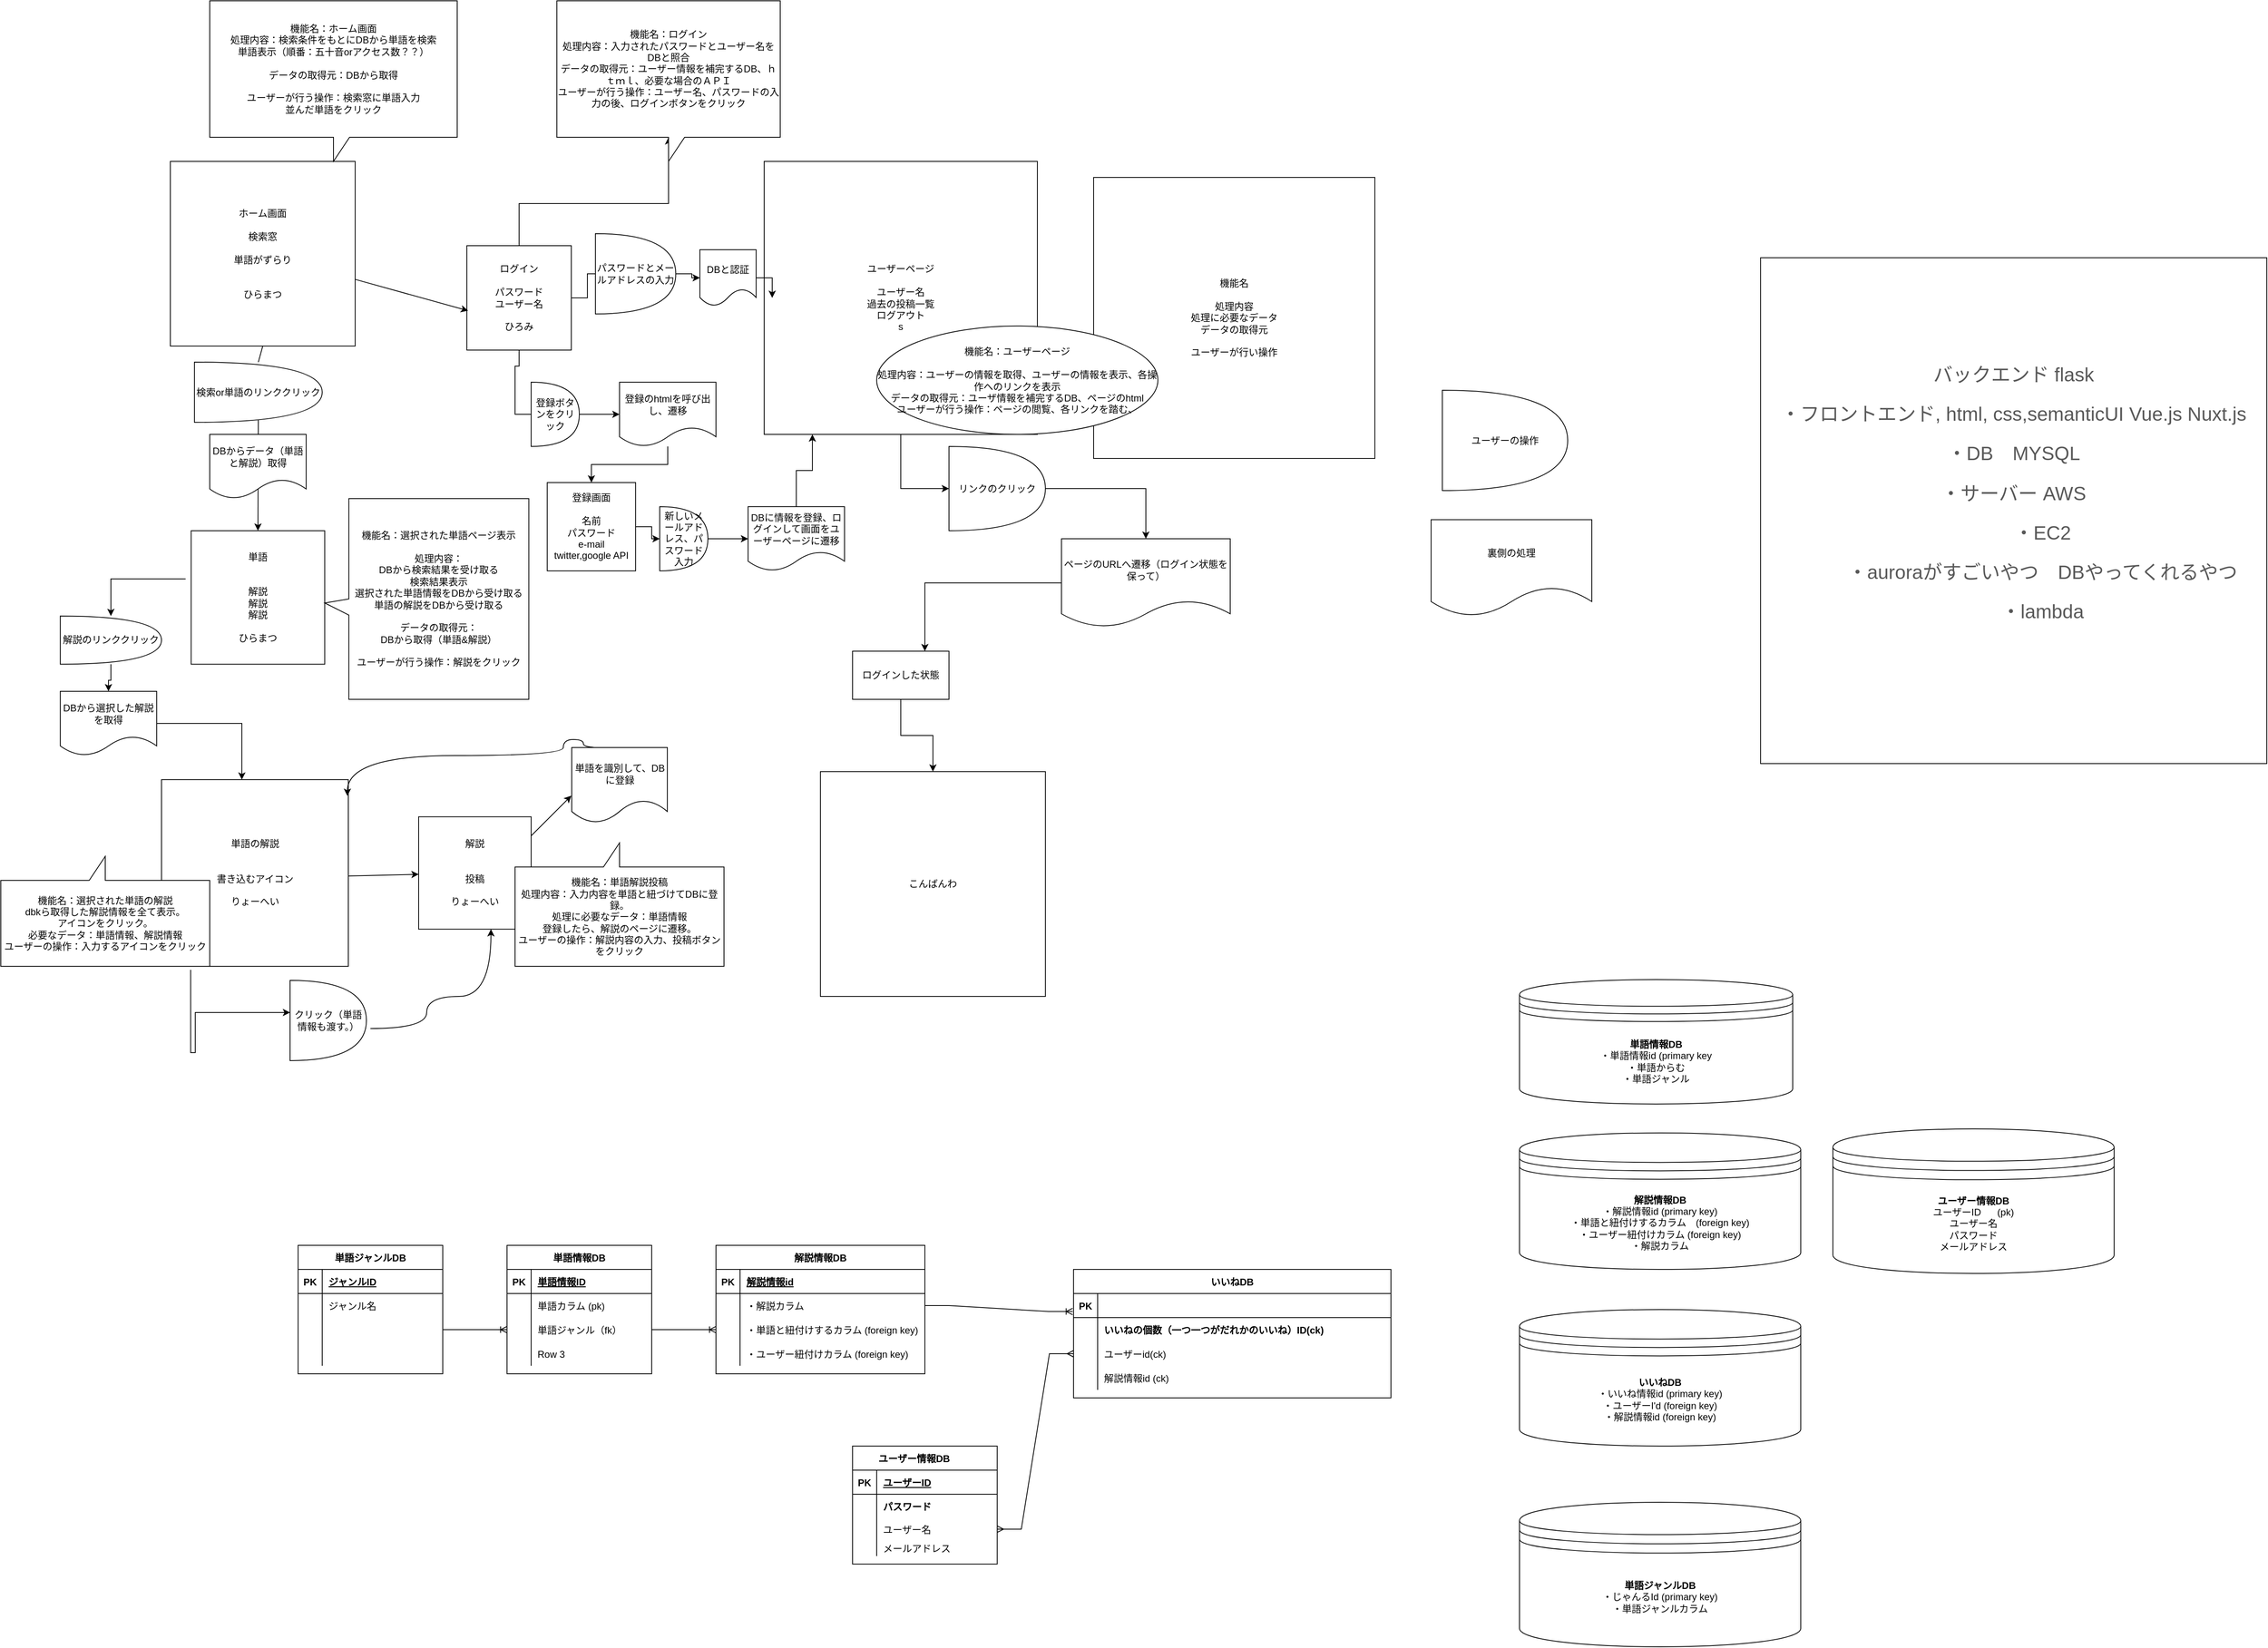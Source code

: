 <mxfile>
    <diagram id="vLBA35_1AKo913z6Iw9T" name="ページ1">
        <mxGraphModel dx="1647" dy="575" grid="1" gridSize="10" guides="1" tooltips="1" connect="1" arrows="1" fold="1" page="1" pageScale="1" pageWidth="827" pageHeight="1169" math="0" shadow="0">
            <root>
                <mxCell id="0"/>
                <mxCell id="1" parent="0"/>
                <mxCell id="2" value="ホーム画面&lt;br&gt;&lt;br&gt;検索窓&lt;br&gt;&lt;br&gt;単語がずらり&lt;br&gt;&lt;br&gt;&lt;br&gt;ひらまつ" style="whiteSpace=wrap;html=1;aspect=fixed;" vertex="1" parent="1">
                    <mxGeometry x="71" y="260" width="230" height="230" as="geometry"/>
                </mxCell>
                <mxCell id="3" value="" style="endArrow=classic;html=1;entryX=0.5;entryY=0;entryDx=0;entryDy=0;startArrow=none;exitX=0.5;exitY=0.963;exitDx=0;exitDy=0;exitPerimeter=0;" edge="1" parent="1" source="38" target="4">
                    <mxGeometry width="50" height="50" relative="1" as="geometry">
                        <mxPoint x="170" y="630" as="sourcePoint"/>
                        <mxPoint x="200" y="690" as="targetPoint"/>
                    </mxGeometry>
                </mxCell>
                <mxCell id="4" value="単語&lt;br&gt;&lt;br&gt;&lt;br&gt;解説&lt;br&gt;解説&lt;br&gt;解説&lt;br&gt;&lt;br&gt;ひらまつ" style="whiteSpace=wrap;html=1;aspect=fixed;" vertex="1" parent="1">
                    <mxGeometry x="96.88" y="720" width="166.25" height="166.25" as="geometry"/>
                </mxCell>
                <mxCell id="5" value="単語の解説&lt;br&gt;&lt;br&gt;&lt;br&gt;書き込むアイコン&lt;br&gt;&lt;br&gt;りょーへい" style="whiteSpace=wrap;html=1;aspect=fixed;" vertex="1" parent="1">
                    <mxGeometry x="60" y="1030" width="232.5" height="232.5" as="geometry"/>
                </mxCell>
                <mxCell id="6" value="" style="endArrow=classic;html=1;" edge="1" parent="1" target="7">
                    <mxGeometry width="50" height="50" relative="1" as="geometry">
                        <mxPoint x="292.5" y="1150" as="sourcePoint"/>
                        <mxPoint x="343" y="1150" as="targetPoint"/>
                    </mxGeometry>
                </mxCell>
                <mxCell id="7" value="解説&lt;br&gt;&lt;br&gt;&lt;br&gt;投稿&lt;br&gt;&lt;br&gt;りょーへい" style="whiteSpace=wrap;html=1;aspect=fixed;" vertex="1" parent="1">
                    <mxGeometry x="380" y="1076.25" width="140" height="140" as="geometry"/>
                </mxCell>
                <mxCell id="8" value="" style="edgeStyle=orthogonalEdgeStyle;rounded=0;orthogonalLoop=1;jettySize=auto;html=1;entryX=0;entryY=0.5;entryDx=0;entryDy=0;entryPerimeter=0;" edge="1" parent="1" source="9" target="29">
                    <mxGeometry relative="1" as="geometry"/>
                </mxCell>
                <mxCell id="9" value="ユーザーページ&lt;br&gt;&lt;br&gt;ユーザー名&lt;br&gt;過去の投稿一覧&lt;br&gt;ログアウト&lt;br&gt;s&lt;br&gt;" style="whiteSpace=wrap;html=1;aspect=fixed;" vertex="1" parent="1">
                    <mxGeometry x="810" y="260" width="340" height="340" as="geometry"/>
                </mxCell>
                <mxCell id="10" value="" style="edgeStyle=orthogonalEdgeStyle;rounded=0;orthogonalLoop=1;jettySize=auto;html=1;" edge="1" parent="1" source="11" target="18">
                    <mxGeometry relative="1" as="geometry"/>
                </mxCell>
                <mxCell id="11" value="ログイン&lt;br&gt;&lt;br&gt;パスワード&lt;br&gt;ユーザー名&lt;br&gt;&lt;br&gt;ひろみ" style="whiteSpace=wrap;html=1;aspect=fixed;" vertex="1" parent="1">
                    <mxGeometry x="440" y="365" width="130" height="130" as="geometry"/>
                </mxCell>
                <mxCell id="12" value="" style="endArrow=classic;html=1;entryX=0.012;entryY=0.623;entryDx=0;entryDy=0;entryPerimeter=0;" edge="1" parent="1" source="2" target="11">
                    <mxGeometry width="50" height="50" relative="1" as="geometry">
                        <mxPoint x="350" y="450" as="sourcePoint"/>
                        <mxPoint x="400" y="400" as="targetPoint"/>
                    </mxGeometry>
                </mxCell>
                <mxCell id="13" value="" style="edgeStyle=orthogonalEdgeStyle;rounded=0;orthogonalLoop=1;jettySize=auto;html=1;" edge="1" parent="1" source="14" target="51">
                    <mxGeometry relative="1" as="geometry"/>
                </mxCell>
                <mxCell id="14" value="登録画面&lt;br&gt;&lt;br&gt;名前&lt;br&gt;パスワード&lt;br&gt;e-mail&lt;br&gt;twitter,google API" style="whiteSpace=wrap;html=1;aspect=fixed;" vertex="1" parent="1">
                    <mxGeometry x="540" y="660" width="110" height="110" as="geometry"/>
                </mxCell>
                <mxCell id="15" value="" style="edgeStyle=orthogonalEdgeStyle;rounded=0;orthogonalLoop=1;jettySize=auto;html=1;" edge="1" parent="1" source="16" target="24">
                    <mxGeometry relative="1" as="geometry"/>
                </mxCell>
                <mxCell id="16" value="ログインした状態" style="whiteSpace=wrap;html=1;" vertex="1" parent="1">
                    <mxGeometry x="920" y="870" width="120" height="60" as="geometry"/>
                </mxCell>
                <mxCell id="17" value="機能名&lt;br&gt;&lt;br&gt;処理内容&lt;br&gt;処理に必要なデータ&lt;br&gt;データの取得元&lt;br&gt;&lt;br&gt;ユーザーが行い操作" style="whiteSpace=wrap;html=1;aspect=fixed;" vertex="1" parent="1">
                    <mxGeometry x="1220" y="280" width="350" height="350" as="geometry"/>
                </mxCell>
                <mxCell id="18" value="機能名：ログイン&lt;br&gt;処理内容：入力されたパスワードとユーザー名をDBと照合&lt;br&gt;データの取得元：ユーザー情報を補完するDB、ｈｔｍｌ、必要な場合のＡＰＩ&lt;br&gt;ユーザーが行う操作：ユーザー名、パスワードの入力の後、ログインボタンをクリック" style="shape=callout;whiteSpace=wrap;html=1;perimeter=calloutPerimeter;" vertex="1" parent="1">
                    <mxGeometry x="552" y="60" width="278" height="200" as="geometry"/>
                </mxCell>
                <mxCell id="19" value="機能名：ホーム画面&lt;br&gt;処理内容：検索条件をもとにDBから単語を検索&lt;br&gt;単語表示（順番：五十音orアクセス数？？）&lt;br&gt;&lt;br&gt;データの取得元：DBから取得&lt;br&gt;&lt;br&gt;ユーザーが行う操作：検索窓に単語入力&lt;br&gt;並んだ単語をクリック" style="shape=callout;whiteSpace=wrap;html=1;perimeter=calloutPerimeter;" vertex="1" parent="1">
                    <mxGeometry x="120" y="60" width="308" height="200" as="geometry"/>
                </mxCell>
                <mxCell id="20" value="機能名：選択された単語ページ表示&lt;br&gt;&lt;br&gt;処理内容：&lt;br&gt;DBから検索結果を受け取る&lt;br&gt;検索結果表示&lt;br&gt;選択された単語情報をDBから受け取る&lt;br&gt;単語の解説をDBから受け取る&lt;br&gt;&lt;br&gt;データの取得元：&lt;br&gt;DBから取得（単語&amp;amp;解説）&lt;br&gt;&lt;br&gt;ユーザーが行う操作：解説をクリック" style="shape=callout;whiteSpace=wrap;html=1;perimeter=calloutPerimeter;position2=0.52;direction=south;" vertex="1" parent="1">
                    <mxGeometry x="263.13" y="680" width="254" height="250" as="geometry"/>
                </mxCell>
                <mxCell id="21" value="機能名：選択された単語の解説&lt;br&gt;dbkら取得した解説情報を全て表示。&lt;br&gt;アイコンをクリック。&lt;br&gt;必要なデータ：単語情報、解説情報&lt;br&gt;ユーザーの操作：入力するアイコンをクリック" style="shape=callout;whiteSpace=wrap;html=1;perimeter=calloutPerimeter;direction=west;" vertex="1" parent="1">
                    <mxGeometry x="-140" y="1125.5" width="260" height="137" as="geometry"/>
                </mxCell>
                <mxCell id="22" value="" style="endArrow=classic;html=1;" edge="1" parent="1">
                    <mxGeometry width="50" height="50" relative="1" as="geometry">
                        <mxPoint x="520" y="1100" as="sourcePoint"/>
                        <mxPoint x="570" y="1050" as="targetPoint"/>
                    </mxGeometry>
                </mxCell>
                <mxCell id="23" value="機能名：単語解説投稿&lt;br&gt;処理内容：入力内容を単語と紐づけてDBに登録。&lt;br&gt;処理に必要なデータ：単語情報&lt;br&gt;登録したら、解説のページに遷移。&lt;br&gt;ユーザーの操作：解説内容の入力、投稿ボタンをクリック" style="shape=callout;whiteSpace=wrap;html=1;perimeter=calloutPerimeter;direction=west;" vertex="1" parent="1">
                    <mxGeometry x="500" y="1108.75" width="260" height="153.75" as="geometry"/>
                </mxCell>
                <mxCell id="24" value="こんばんわ&lt;br&gt;" style="whiteSpace=wrap;html=1;aspect=fixed;" vertex="1" parent="1">
                    <mxGeometry x="880" y="1020" width="280" height="280" as="geometry"/>
                </mxCell>
                <mxCell id="25" value="&lt;span&gt;機能名：ユーザーページ&lt;/span&gt;&lt;br&gt;&lt;br&gt;&lt;span&gt;処理内容：ユーザーの情報を取得、ユーザーの情報を表示、各操作へのリンクを表示&lt;/span&gt;&lt;br&gt;&lt;span&gt;データの取得元：ユーザ情報を補完するDB、ページのhtml&lt;/span&gt;&lt;br&gt;&lt;span&gt;ユーザーが行う操作：ページの閲覧、各リンクを踏む、&lt;/span&gt;" style="ellipse;whiteSpace=wrap;html=1;" vertex="1" parent="1">
                    <mxGeometry x="950" y="465" width="350" height="135" as="geometry"/>
                </mxCell>
                <mxCell id="26" value="ユーザーの操作" style="shape=or;whiteSpace=wrap;html=1;" vertex="1" parent="1">
                    <mxGeometry x="1654" y="545" width="156" height="125" as="geometry"/>
                </mxCell>
                <mxCell id="27" value="裏側の処理&lt;br&gt;" style="shape=document;whiteSpace=wrap;html=1;boundedLbl=1;" vertex="1" parent="1">
                    <mxGeometry x="1640" y="706.25" width="200" height="120" as="geometry"/>
                </mxCell>
                <mxCell id="28" value="" style="edgeStyle=orthogonalEdgeStyle;rounded=0;orthogonalLoop=1;jettySize=auto;html=1;" edge="1" parent="1" source="29" target="31">
                    <mxGeometry relative="1" as="geometry"/>
                </mxCell>
                <mxCell id="29" value="リンクのクリック" style="shape=or;whiteSpace=wrap;html=1;" vertex="1" parent="1">
                    <mxGeometry x="1040" y="615" width="120" height="105" as="geometry"/>
                </mxCell>
                <mxCell id="30" value="" style="edgeStyle=orthogonalEdgeStyle;rounded=0;orthogonalLoop=1;jettySize=auto;html=1;entryX=0.75;entryY=0;entryDx=0;entryDy=0;" edge="1" parent="1" source="31" target="16">
                    <mxGeometry relative="1" as="geometry"/>
                </mxCell>
                <mxCell id="31" value="ページのURLへ遷移（ログイン状態を保って）" style="shape=document;whiteSpace=wrap;html=1;boundedLbl=1;" vertex="1" parent="1">
                    <mxGeometry x="1180" y="730" width="210" height="110" as="geometry"/>
                </mxCell>
                <mxCell id="32" value="クリック（単語情報も渡す。）" style="shape=or;whiteSpace=wrap;html=1;" vertex="1" parent="1">
                    <mxGeometry x="220" y="1280" width="95" height="100" as="geometry"/>
                </mxCell>
                <mxCell id="33" value="" style="endArrow=classic;html=1;rounded=0;edgeStyle=orthogonalEdgeStyle;exitX=0.156;exitY=1.019;exitDx=0;exitDy=0;exitPerimeter=0;" edge="1" parent="1" source="5">
                    <mxGeometry width="50" height="50" relative="1" as="geometry">
                        <mxPoint x="161.5" y="1370" as="sourcePoint"/>
                        <mxPoint x="220" y="1320" as="targetPoint"/>
                        <Array as="points">
                            <mxPoint x="96" y="1370"/>
                            <mxPoint x="102" y="1370"/>
                            <mxPoint x="102" y="1320"/>
                        </Array>
                    </mxGeometry>
                </mxCell>
                <mxCell id="34" value="" style="edgeStyle=orthogonalEdgeStyle;rounded=0;orthogonalLoop=1;jettySize=auto;html=1;" edge="1" parent="1" source="35" target="42">
                    <mxGeometry relative="1" as="geometry"/>
                </mxCell>
                <mxCell id="35" value="パスワードとメールアドレスの入力" style="shape=or;whiteSpace=wrap;html=1;" vertex="1" parent="1">
                    <mxGeometry x="600" y="350" width="100" height="100" as="geometry"/>
                </mxCell>
                <mxCell id="36" value="" style="edgeStyle=orthogonalEdgeStyle;rounded=0;orthogonalLoop=1;jettySize=auto;html=1;entryX=0;entryY=0.5;entryDx=0;entryDy=0;endArrow=none;" edge="1" parent="1" source="11" target="35">
                    <mxGeometry relative="1" as="geometry">
                        <mxPoint x="810" y="430" as="targetPoint"/>
                        <mxPoint x="570" y="430" as="sourcePoint"/>
                    </mxGeometry>
                </mxCell>
                <mxCell id="37" style="edgeStyle=orthogonalEdgeStyle;rounded=0;orthogonalLoop=1;jettySize=auto;html=1;exitX=0.5;exitY=1;exitDx=0;exitDy=0;" edge="1" parent="1" source="2" target="2">
                    <mxGeometry relative="1" as="geometry"/>
                </mxCell>
                <mxCell id="38" value="検索or単語のリンククリック" style="shape=or;whiteSpace=wrap;html=1;" vertex="1" parent="1">
                    <mxGeometry x="101" y="510" width="159" height="75" as="geometry"/>
                </mxCell>
                <mxCell id="39" value="" style="endArrow=none;html=1;exitX=0.5;exitY=1;exitDx=0;exitDy=0;entryX=0.5;entryY=0;entryDx=0;entryDy=0;" edge="1" parent="1" source="2" target="38">
                    <mxGeometry width="50" height="50" relative="1" as="geometry">
                        <mxPoint x="186" y="490" as="sourcePoint"/>
                        <mxPoint x="173.5" y="692" as="targetPoint"/>
                    </mxGeometry>
                </mxCell>
                <mxCell id="40" value="" style="curved=1;endArrow=classic;html=1;rounded=0;edgeStyle=orthogonalEdgeStyle;" edge="1" parent="1" target="7">
                    <mxGeometry width="50" height="50" relative="1" as="geometry">
                        <mxPoint x="320" y="1340" as="sourcePoint"/>
                        <mxPoint x="470" y="1250" as="targetPoint"/>
                        <Array as="points">
                            <mxPoint x="390" y="1300"/>
                            <mxPoint x="470" y="1300"/>
                        </Array>
                    </mxGeometry>
                </mxCell>
                <mxCell id="41" value="" style="edgeStyle=orthogonalEdgeStyle;rounded=0;orthogonalLoop=1;jettySize=auto;html=1;" edge="1" parent="1" source="42" target="9">
                    <mxGeometry relative="1" as="geometry"/>
                </mxCell>
                <mxCell id="42" value="DBと認証" style="shape=document;whiteSpace=wrap;html=1;boundedLbl=1;" vertex="1" parent="1">
                    <mxGeometry x="730" y="370" width="70" height="70" as="geometry"/>
                </mxCell>
                <mxCell id="43" value="" style="curved=1;endArrow=classic;html=1;rounded=0;edgeStyle=orthogonalEdgeStyle;exitX=0.413;exitY=0.007;exitDx=0;exitDy=0;entryX=0.995;entryY=0.087;entryDx=0;entryDy=0;entryPerimeter=0;exitPerimeter=0;" edge="1" parent="1" source="58" target="5">
                    <mxGeometry width="50" height="50" relative="1" as="geometry">
                        <mxPoint x="705" y="1000" as="sourcePoint"/>
                        <mxPoint x="610" y="930" as="targetPoint"/>
                        <Array as="points">
                            <mxPoint x="585" y="991"/>
                            <mxPoint x="585" y="980"/>
                            <mxPoint x="560" y="980"/>
                            <mxPoint x="560" y="1000"/>
                            <mxPoint x="291" y="1000"/>
                        </Array>
                    </mxGeometry>
                </mxCell>
                <mxCell id="44" value="DBからデータ（単語と解説）取得" style="shape=document;whiteSpace=wrap;html=1;boundedLbl=1;" vertex="1" parent="1">
                    <mxGeometry x="120" y="600" width="120" height="80" as="geometry"/>
                </mxCell>
                <mxCell id="45" value="" style="edgeStyle=orthogonalEdgeStyle;rounded=0;orthogonalLoop=1;jettySize=auto;html=1;" edge="1" parent="1" source="46" target="49">
                    <mxGeometry relative="1" as="geometry"/>
                </mxCell>
                <mxCell id="46" value="登録ボタンをクリック" style="shape=or;whiteSpace=wrap;html=1;" vertex="1" parent="1">
                    <mxGeometry x="520" y="535" width="60" height="80" as="geometry"/>
                </mxCell>
                <mxCell id="47" value="" style="edgeStyle=orthogonalEdgeStyle;rounded=0;orthogonalLoop=1;jettySize=auto;html=1;entryX=0;entryY=0.5;entryDx=0;entryDy=0;endArrow=none;" edge="1" parent="1" source="11" target="46">
                    <mxGeometry relative="1" as="geometry">
                        <mxPoint x="620" y="760" as="targetPoint"/>
                        <mxPoint x="570" y="480" as="sourcePoint"/>
                        <Array as="points"/>
                    </mxGeometry>
                </mxCell>
                <mxCell id="48" value="" style="edgeStyle=orthogonalEdgeStyle;rounded=0;orthogonalLoop=1;jettySize=auto;html=1;" edge="1" parent="1" source="49" target="14">
                    <mxGeometry relative="1" as="geometry"/>
                </mxCell>
                <mxCell id="49" value="登録のhtmlを呼び出し、遷移" style="shape=document;whiteSpace=wrap;html=1;boundedLbl=1;" vertex="1" parent="1">
                    <mxGeometry x="630" y="535" width="120" height="80" as="geometry"/>
                </mxCell>
                <mxCell id="50" value="" style="edgeStyle=orthogonalEdgeStyle;rounded=0;orthogonalLoop=1;jettySize=auto;html=1;" edge="1" parent="1" source="51" target="55">
                    <mxGeometry relative="1" as="geometry"/>
                </mxCell>
                <mxCell id="51" value="新しいメールアドレス、パスワード入力" style="shape=or;whiteSpace=wrap;html=1;" vertex="1" parent="1">
                    <mxGeometry x="680" y="690" width="60" height="80" as="geometry"/>
                </mxCell>
                <mxCell id="52" value="" style="edgeStyle=orthogonalEdgeStyle;rounded=0;orthogonalLoop=1;jettySize=auto;html=1;" edge="1" parent="1" source="53" target="56">
                    <mxGeometry relative="1" as="geometry"/>
                </mxCell>
                <mxCell id="53" value="解説のリンククリック" style="shape=or;whiteSpace=wrap;html=1;" vertex="1" parent="1">
                    <mxGeometry x="-66" y="826.25" width="126" height="60" as="geometry"/>
                </mxCell>
                <mxCell id="54" value="" style="edgeStyle=orthogonalEdgeStyle;rounded=0;orthogonalLoop=1;jettySize=auto;html=1;" edge="1" parent="1" source="55" target="9">
                    <mxGeometry relative="1" as="geometry">
                        <Array as="points">
                            <mxPoint x="850" y="645"/>
                            <mxPoint x="870" y="645"/>
                        </Array>
                    </mxGeometry>
                </mxCell>
                <mxCell id="55" value="DBに情報を登録、ログインして画面をユーザーページに遷移" style="shape=document;whiteSpace=wrap;html=1;boundedLbl=1;" vertex="1" parent="1">
                    <mxGeometry x="790" y="690" width="120" height="80" as="geometry"/>
                </mxCell>
                <mxCell id="56" value="DBから選択した解説を取得" style="shape=document;whiteSpace=wrap;html=1;boundedLbl=1;" vertex="1" parent="1">
                    <mxGeometry x="-66" y="920" width="120" height="80" as="geometry"/>
                </mxCell>
                <mxCell id="57" value="" style="edgeStyle=segmentEdgeStyle;endArrow=classic;html=1;rounded=0;" edge="1" parent="1" target="53">
                    <mxGeometry width="50" height="50" relative="1" as="geometry">
                        <mxPoint x="90" y="780" as="sourcePoint"/>
                        <mxPoint y="760" as="targetPoint"/>
                    </mxGeometry>
                </mxCell>
                <mxCell id="58" value="単語を識別して、DBに登録" style="shape=document;whiteSpace=wrap;html=1;boundedLbl=1;" vertex="1" parent="1">
                    <mxGeometry x="570.5" y="990" width="119" height="93.75" as="geometry"/>
                </mxCell>
                <mxCell id="59" value="" style="edgeStyle=segmentEdgeStyle;endArrow=classic;html=1;rounded=0;exitX=1;exitY=0.5;exitDx=0;exitDy=0;entryX=0.43;entryY=0;entryDx=0;entryDy=0;entryPerimeter=0;" edge="1" parent="1" source="56" target="5">
                    <mxGeometry width="50" height="50" relative="1" as="geometry">
                        <mxPoint x="90" y="950" as="sourcePoint"/>
                        <mxPoint x="160" y="1020" as="targetPoint"/>
                        <Array as="points">
                            <mxPoint x="160" y="960"/>
                        </Array>
                    </mxGeometry>
                </mxCell>
                <mxCell id="60" value="&lt;b&gt;単語情報DB&lt;/b&gt;&lt;br&gt;・単語情報id (primary key&lt;br&gt;・単語からむ　　　&lt;br&gt;・単語ジャンル　　　　" style="shape=datastore;whiteSpace=wrap;html=1;" vertex="1" parent="1">
                    <mxGeometry x="1750" y="1279" width="340" height="155" as="geometry"/>
                </mxCell>
                <mxCell id="61" value="&lt;b&gt;解説情報DB&lt;/b&gt;&lt;br&gt;・解説情報id (primary key)&lt;br&gt;・単語と紐付けするカラム　(foreign key)&lt;br&gt;・ユーザー紐付けカラム (foreign key)&lt;br&gt;・解説カラム" style="shape=datastore;whiteSpace=wrap;html=1;" vertex="1" parent="1">
                    <mxGeometry x="1750" y="1470" width="350" height="170" as="geometry"/>
                </mxCell>
                <mxCell id="62" value="&lt;b&gt;いいねDB&lt;br&gt;&lt;/b&gt;・いいね情報id (primary key)&lt;br&gt;・ユーザーI'd (foreign key)&lt;br&gt;・解説情報id (foreign key)" style="shape=datastore;whiteSpace=wrap;html=1;" vertex="1" parent="1">
                    <mxGeometry x="1750" y="1690" width="350" height="170" as="geometry"/>
                </mxCell>
                <mxCell id="63" value="&lt;b&gt;単語ジャンルDB&lt;br&gt;&lt;/b&gt;・じゃんるId (primary key)&lt;br&gt;・単語ジャンルカラム" style="shape=datastore;whiteSpace=wrap;html=1;" vertex="1" parent="1">
                    <mxGeometry x="1750" y="1930" width="350" height="180" as="geometry"/>
                </mxCell>
                <mxCell id="64" value="いいねDB" style="shape=table;startSize=30;container=1;collapsible=1;childLayout=tableLayout;fixedRows=1;rowLines=0;fontStyle=1;align=center;resizeLast=1;" vertex="1" parent="1">
                    <mxGeometry x="1195" y="1640" width="395" height="160" as="geometry"/>
                </mxCell>
                <mxCell id="65" value="" style="shape=partialRectangle;collapsible=0;dropTarget=0;pointerEvents=0;fillColor=none;top=0;left=0;bottom=1;right=0;points=[[0,0.5],[1,0.5]];portConstraint=eastwest;" vertex="1" parent="64">
                    <mxGeometry y="30" width="395" height="30" as="geometry"/>
                </mxCell>
                <mxCell id="66" value="PK" style="shape=partialRectangle;connectable=0;fillColor=none;top=0;left=0;bottom=0;right=0;fontStyle=1;overflow=hidden;" vertex="1" parent="65">
                    <mxGeometry width="30" height="30" as="geometry">
                        <mxRectangle width="30" height="30" as="alternateBounds"/>
                    </mxGeometry>
                </mxCell>
                <mxCell id="67" value="" style="shape=partialRectangle;connectable=0;fillColor=none;top=0;left=0;bottom=0;right=0;align=left;spacingLeft=6;fontStyle=5;overflow=hidden;" vertex="1" parent="65">
                    <mxGeometry x="30" width="365" height="30" as="geometry">
                        <mxRectangle width="365" height="30" as="alternateBounds"/>
                    </mxGeometry>
                </mxCell>
                <mxCell id="68" value="" style="shape=partialRectangle;collapsible=0;dropTarget=0;pointerEvents=0;fillColor=none;top=0;left=0;bottom=0;right=0;points=[[0,0.5],[1,0.5]];portConstraint=eastwest;" vertex="1" parent="64">
                    <mxGeometry y="60" width="395" height="30" as="geometry"/>
                </mxCell>
                <mxCell id="69" value="" style="shape=partialRectangle;connectable=0;fillColor=none;top=0;left=0;bottom=0;right=0;editable=1;overflow=hidden;" vertex="1" parent="68">
                    <mxGeometry width="30" height="30" as="geometry">
                        <mxRectangle width="30" height="30" as="alternateBounds"/>
                    </mxGeometry>
                </mxCell>
                <mxCell id="70" value="いいねの個数（一つ一つがだれかのいいね）ID(ck)" style="shape=partialRectangle;connectable=0;fillColor=none;top=0;left=0;bottom=0;right=0;align=left;spacingLeft=6;overflow=hidden;fontStyle=1" vertex="1" parent="68">
                    <mxGeometry x="30" width="365" height="30" as="geometry">
                        <mxRectangle width="365" height="30" as="alternateBounds"/>
                    </mxGeometry>
                </mxCell>
                <mxCell id="71" value="" style="shape=partialRectangle;collapsible=0;dropTarget=0;pointerEvents=0;fillColor=none;top=0;left=0;bottom=0;right=0;points=[[0,0.5],[1,0.5]];portConstraint=eastwest;" vertex="1" parent="64">
                    <mxGeometry y="90" width="395" height="30" as="geometry"/>
                </mxCell>
                <mxCell id="72" value="" style="shape=partialRectangle;connectable=0;fillColor=none;top=0;left=0;bottom=0;right=0;editable=1;overflow=hidden;" vertex="1" parent="71">
                    <mxGeometry width="30" height="30" as="geometry">
                        <mxRectangle width="30" height="30" as="alternateBounds"/>
                    </mxGeometry>
                </mxCell>
                <mxCell id="73" value="ユーザーid(ck)" style="shape=partialRectangle;connectable=0;fillColor=none;top=0;left=0;bottom=0;right=0;align=left;spacingLeft=6;overflow=hidden;" vertex="1" parent="71">
                    <mxGeometry x="30" width="365" height="30" as="geometry">
                        <mxRectangle width="365" height="30" as="alternateBounds"/>
                    </mxGeometry>
                </mxCell>
                <mxCell id="74" value="" style="shape=partialRectangle;collapsible=0;dropTarget=0;pointerEvents=0;fillColor=none;top=0;left=0;bottom=0;right=0;points=[[0,0.5],[1,0.5]];portConstraint=eastwest;" vertex="1" parent="64">
                    <mxGeometry y="120" width="395" height="30" as="geometry"/>
                </mxCell>
                <mxCell id="75" value="" style="shape=partialRectangle;connectable=0;fillColor=none;top=0;left=0;bottom=0;right=0;editable=1;overflow=hidden;" vertex="1" parent="74">
                    <mxGeometry width="30" height="30" as="geometry">
                        <mxRectangle width="30" height="30" as="alternateBounds"/>
                    </mxGeometry>
                </mxCell>
                <mxCell id="76" value="解説情報id (ck)" style="shape=partialRectangle;connectable=0;fillColor=none;top=0;left=0;bottom=0;right=0;align=left;spacingLeft=6;overflow=hidden;" vertex="1" parent="74">
                    <mxGeometry x="30" width="365" height="30" as="geometry">
                        <mxRectangle width="365" height="30" as="alternateBounds"/>
                    </mxGeometry>
                </mxCell>
                <mxCell id="77" value="単語情報DB" style="shape=table;startSize=30;container=1;collapsible=1;childLayout=tableLayout;fixedRows=1;rowLines=0;fontStyle=1;align=center;resizeLast=1;" vertex="1" parent="1">
                    <mxGeometry x="490" y="1610" width="180" height="160" as="geometry"/>
                </mxCell>
                <mxCell id="78" value="" style="shape=partialRectangle;collapsible=0;dropTarget=0;pointerEvents=0;fillColor=none;top=0;left=0;bottom=1;right=0;points=[[0,0.5],[1,0.5]];portConstraint=eastwest;" vertex="1" parent="77">
                    <mxGeometry y="30" width="180" height="30" as="geometry"/>
                </mxCell>
                <mxCell id="79" value="PK" style="shape=partialRectangle;connectable=0;fillColor=none;top=0;left=0;bottom=0;right=0;fontStyle=1;overflow=hidden;" vertex="1" parent="78">
                    <mxGeometry width="30" height="30" as="geometry">
                        <mxRectangle width="30" height="30" as="alternateBounds"/>
                    </mxGeometry>
                </mxCell>
                <mxCell id="80" value="単語情報ID" style="shape=partialRectangle;connectable=0;fillColor=none;top=0;left=0;bottom=0;right=0;align=left;spacingLeft=6;fontStyle=5;overflow=hidden;" vertex="1" parent="78">
                    <mxGeometry x="30" width="150" height="30" as="geometry">
                        <mxRectangle width="150" height="30" as="alternateBounds"/>
                    </mxGeometry>
                </mxCell>
                <mxCell id="81" value="" style="shape=partialRectangle;collapsible=0;dropTarget=0;pointerEvents=0;fillColor=none;top=0;left=0;bottom=0;right=0;points=[[0,0.5],[1,0.5]];portConstraint=eastwest;" vertex="1" parent="77">
                    <mxGeometry y="60" width="180" height="30" as="geometry"/>
                </mxCell>
                <mxCell id="82" value="" style="shape=partialRectangle;connectable=0;fillColor=none;top=0;left=0;bottom=0;right=0;editable=1;overflow=hidden;" vertex="1" parent="81">
                    <mxGeometry width="30" height="30" as="geometry">
                        <mxRectangle width="30" height="30" as="alternateBounds"/>
                    </mxGeometry>
                </mxCell>
                <mxCell id="83" value="単語カラム (pk)   " style="shape=partialRectangle;connectable=0;fillColor=none;top=0;left=0;bottom=0;right=0;align=left;spacingLeft=6;overflow=hidden;" vertex="1" parent="81">
                    <mxGeometry x="30" width="150" height="30" as="geometry">
                        <mxRectangle width="150" height="30" as="alternateBounds"/>
                    </mxGeometry>
                </mxCell>
                <mxCell id="84" value="" style="shape=partialRectangle;collapsible=0;dropTarget=0;pointerEvents=0;fillColor=none;top=0;left=0;bottom=0;right=0;points=[[0,0.5],[1,0.5]];portConstraint=eastwest;" vertex="1" parent="77">
                    <mxGeometry y="90" width="180" height="30" as="geometry"/>
                </mxCell>
                <mxCell id="85" value="" style="shape=partialRectangle;connectable=0;fillColor=none;top=0;left=0;bottom=0;right=0;editable=1;overflow=hidden;" vertex="1" parent="84">
                    <mxGeometry width="30" height="30" as="geometry">
                        <mxRectangle width="30" height="30" as="alternateBounds"/>
                    </mxGeometry>
                </mxCell>
                <mxCell id="86" value="単語ジャンル（fk）" style="shape=partialRectangle;connectable=0;fillColor=none;top=0;left=0;bottom=0;right=0;align=left;spacingLeft=6;overflow=hidden;" vertex="1" parent="84">
                    <mxGeometry x="30" width="150" height="30" as="geometry">
                        <mxRectangle width="150" height="30" as="alternateBounds"/>
                    </mxGeometry>
                </mxCell>
                <mxCell id="87" value="" style="shape=partialRectangle;collapsible=0;dropTarget=0;pointerEvents=0;fillColor=none;top=0;left=0;bottom=0;right=0;points=[[0,0.5],[1,0.5]];portConstraint=eastwest;" vertex="1" parent="77">
                    <mxGeometry y="120" width="180" height="30" as="geometry"/>
                </mxCell>
                <mxCell id="88" value="" style="shape=partialRectangle;connectable=0;fillColor=none;top=0;left=0;bottom=0;right=0;editable=1;overflow=hidden;" vertex="1" parent="87">
                    <mxGeometry width="30" height="30" as="geometry">
                        <mxRectangle width="30" height="30" as="alternateBounds"/>
                    </mxGeometry>
                </mxCell>
                <mxCell id="89" value="Row 3" style="shape=partialRectangle;connectable=0;fillColor=none;top=0;left=0;bottom=0;right=0;align=left;spacingLeft=6;overflow=hidden;" vertex="1" parent="87">
                    <mxGeometry x="30" width="150" height="30" as="geometry">
                        <mxRectangle width="150" height="30" as="alternateBounds"/>
                    </mxGeometry>
                </mxCell>
                <mxCell id="90" value="解説情報DB" style="shape=table;startSize=30;container=1;collapsible=1;childLayout=tableLayout;fixedRows=1;rowLines=0;fontStyle=1;align=center;resizeLast=1;" vertex="1" parent="1">
                    <mxGeometry x="750" y="1610" width="260" height="160" as="geometry"/>
                </mxCell>
                <mxCell id="91" value="" style="shape=partialRectangle;collapsible=0;dropTarget=0;pointerEvents=0;fillColor=none;top=0;left=0;bottom=1;right=0;points=[[0,0.5],[1,0.5]];portConstraint=eastwest;" vertex="1" parent="90">
                    <mxGeometry y="30" width="260" height="30" as="geometry"/>
                </mxCell>
                <mxCell id="92" value="PK" style="shape=partialRectangle;connectable=0;fillColor=none;top=0;left=0;bottom=0;right=0;fontStyle=1;overflow=hidden;" vertex="1" parent="91">
                    <mxGeometry width="30" height="30" as="geometry">
                        <mxRectangle width="30" height="30" as="alternateBounds"/>
                    </mxGeometry>
                </mxCell>
                <mxCell id="93" value="解説情報id" style="shape=partialRectangle;connectable=0;fillColor=none;top=0;left=0;bottom=0;right=0;align=left;spacingLeft=6;fontStyle=5;overflow=hidden;" vertex="1" parent="91">
                    <mxGeometry x="30" width="230" height="30" as="geometry">
                        <mxRectangle width="230" height="30" as="alternateBounds"/>
                    </mxGeometry>
                </mxCell>
                <mxCell id="94" value="" style="shape=partialRectangle;collapsible=0;dropTarget=0;pointerEvents=0;fillColor=none;top=0;left=0;bottom=0;right=0;points=[[0,0.5],[1,0.5]];portConstraint=eastwest;" vertex="1" parent="90">
                    <mxGeometry y="60" width="260" height="30" as="geometry"/>
                </mxCell>
                <mxCell id="95" value="" style="shape=partialRectangle;connectable=0;fillColor=none;top=0;left=0;bottom=0;right=0;editable=1;overflow=hidden;" vertex="1" parent="94">
                    <mxGeometry width="30" height="30" as="geometry">
                        <mxRectangle width="30" height="30" as="alternateBounds"/>
                    </mxGeometry>
                </mxCell>
                <mxCell id="96" value="・解説カラム" style="shape=partialRectangle;connectable=0;fillColor=none;top=0;left=0;bottom=0;right=0;align=left;spacingLeft=6;overflow=hidden;" vertex="1" parent="94">
                    <mxGeometry x="30" width="230" height="30" as="geometry">
                        <mxRectangle width="230" height="30" as="alternateBounds"/>
                    </mxGeometry>
                </mxCell>
                <mxCell id="97" value="" style="shape=partialRectangle;collapsible=0;dropTarget=0;pointerEvents=0;fillColor=none;top=0;left=0;bottom=0;right=0;points=[[0,0.5],[1,0.5]];portConstraint=eastwest;" vertex="1" parent="90">
                    <mxGeometry y="90" width="260" height="30" as="geometry"/>
                </mxCell>
                <mxCell id="98" value="" style="shape=partialRectangle;connectable=0;fillColor=none;top=0;left=0;bottom=0;right=0;editable=1;overflow=hidden;" vertex="1" parent="97">
                    <mxGeometry width="30" height="30" as="geometry">
                        <mxRectangle width="30" height="30" as="alternateBounds"/>
                    </mxGeometry>
                </mxCell>
                <mxCell id="99" value="・単語と紐付けするカラム (foreign key)" style="shape=partialRectangle;connectable=0;fillColor=none;top=0;left=0;bottom=0;right=0;align=left;spacingLeft=6;overflow=hidden;" vertex="1" parent="97">
                    <mxGeometry x="30" width="230" height="30" as="geometry">
                        <mxRectangle width="230" height="30" as="alternateBounds"/>
                    </mxGeometry>
                </mxCell>
                <mxCell id="100" value="" style="shape=partialRectangle;collapsible=0;dropTarget=0;pointerEvents=0;fillColor=none;top=0;left=0;bottom=0;right=0;points=[[0,0.5],[1,0.5]];portConstraint=eastwest;" vertex="1" parent="90">
                    <mxGeometry y="120" width="260" height="30" as="geometry"/>
                </mxCell>
                <mxCell id="101" value="" style="shape=partialRectangle;connectable=0;fillColor=none;top=0;left=0;bottom=0;right=0;editable=1;overflow=hidden;" vertex="1" parent="100">
                    <mxGeometry width="30" height="30" as="geometry">
                        <mxRectangle width="30" height="30" as="alternateBounds"/>
                    </mxGeometry>
                </mxCell>
                <mxCell id="102" value="・ユーザー紐付けカラム (foreign key)" style="shape=partialRectangle;connectable=0;fillColor=none;top=0;left=0;bottom=0;right=0;align=left;spacingLeft=6;overflow=hidden;" vertex="1" parent="100">
                    <mxGeometry x="30" width="230" height="30" as="geometry">
                        <mxRectangle width="230" height="30" as="alternateBounds"/>
                    </mxGeometry>
                </mxCell>
                <mxCell id="103" value="単語ジャンルDB" style="shape=table;startSize=30;container=1;collapsible=1;childLayout=tableLayout;fixedRows=1;rowLines=0;fontStyle=1;align=center;resizeLast=1;" vertex="1" parent="1">
                    <mxGeometry x="230" y="1610" width="180" height="160" as="geometry"/>
                </mxCell>
                <mxCell id="104" value="" style="shape=partialRectangle;collapsible=0;dropTarget=0;pointerEvents=0;fillColor=none;top=0;left=0;bottom=1;right=0;points=[[0,0.5],[1,0.5]];portConstraint=eastwest;" vertex="1" parent="103">
                    <mxGeometry y="30" width="180" height="30" as="geometry"/>
                </mxCell>
                <mxCell id="105" value="PK" style="shape=partialRectangle;connectable=0;fillColor=none;top=0;left=0;bottom=0;right=0;fontStyle=1;overflow=hidden;" vertex="1" parent="104">
                    <mxGeometry width="30" height="30" as="geometry">
                        <mxRectangle width="30" height="30" as="alternateBounds"/>
                    </mxGeometry>
                </mxCell>
                <mxCell id="106" value="ジャンルID" style="shape=partialRectangle;connectable=0;fillColor=none;top=0;left=0;bottom=0;right=0;align=left;spacingLeft=6;fontStyle=5;overflow=hidden;" vertex="1" parent="104">
                    <mxGeometry x="30" width="150" height="30" as="geometry">
                        <mxRectangle width="150" height="30" as="alternateBounds"/>
                    </mxGeometry>
                </mxCell>
                <mxCell id="107" value="" style="shape=partialRectangle;collapsible=0;dropTarget=0;pointerEvents=0;fillColor=none;top=0;left=0;bottom=0;right=0;points=[[0,0.5],[1,0.5]];portConstraint=eastwest;" vertex="1" parent="103">
                    <mxGeometry y="60" width="180" height="30" as="geometry"/>
                </mxCell>
                <mxCell id="108" value="" style="shape=partialRectangle;connectable=0;fillColor=none;top=0;left=0;bottom=0;right=0;editable=1;overflow=hidden;" vertex="1" parent="107">
                    <mxGeometry width="30" height="30" as="geometry">
                        <mxRectangle width="30" height="30" as="alternateBounds"/>
                    </mxGeometry>
                </mxCell>
                <mxCell id="109" value="ジャンル名" style="shape=partialRectangle;connectable=0;fillColor=none;top=0;left=0;bottom=0;right=0;align=left;spacingLeft=6;overflow=hidden;" vertex="1" parent="107">
                    <mxGeometry x="30" width="150" height="30" as="geometry">
                        <mxRectangle width="150" height="30" as="alternateBounds"/>
                    </mxGeometry>
                </mxCell>
                <mxCell id="110" value="" style="shape=partialRectangle;collapsible=0;dropTarget=0;pointerEvents=0;fillColor=none;top=0;left=0;bottom=0;right=0;points=[[0,0.5],[1,0.5]];portConstraint=eastwest;" vertex="1" parent="103">
                    <mxGeometry y="90" width="180" height="30" as="geometry"/>
                </mxCell>
                <mxCell id="111" value="" style="shape=partialRectangle;connectable=0;fillColor=none;top=0;left=0;bottom=0;right=0;editable=1;overflow=hidden;" vertex="1" parent="110">
                    <mxGeometry width="30" height="30" as="geometry">
                        <mxRectangle width="30" height="30" as="alternateBounds"/>
                    </mxGeometry>
                </mxCell>
                <mxCell id="112" value="" style="shape=partialRectangle;connectable=0;fillColor=none;top=0;left=0;bottom=0;right=0;align=left;spacingLeft=6;overflow=hidden;" vertex="1" parent="110">
                    <mxGeometry x="30" width="150" height="30" as="geometry">
                        <mxRectangle width="150" height="30" as="alternateBounds"/>
                    </mxGeometry>
                </mxCell>
                <mxCell id="113" value="" style="shape=partialRectangle;collapsible=0;dropTarget=0;pointerEvents=0;fillColor=none;top=0;left=0;bottom=0;right=0;points=[[0,0.5],[1,0.5]];portConstraint=eastwest;" vertex="1" parent="103">
                    <mxGeometry y="120" width="180" height="30" as="geometry"/>
                </mxCell>
                <mxCell id="114" value="" style="shape=partialRectangle;connectable=0;fillColor=none;top=0;left=0;bottom=0;right=0;editable=1;overflow=hidden;" vertex="1" parent="113">
                    <mxGeometry width="30" height="30" as="geometry">
                        <mxRectangle width="30" height="30" as="alternateBounds"/>
                    </mxGeometry>
                </mxCell>
                <mxCell id="115" value="" style="shape=partialRectangle;connectable=0;fillColor=none;top=0;left=0;bottom=0;right=0;align=left;spacingLeft=6;overflow=hidden;" vertex="1" parent="113">
                    <mxGeometry x="30" width="150" height="30" as="geometry">
                        <mxRectangle width="150" height="30" as="alternateBounds"/>
                    </mxGeometry>
                </mxCell>
                <mxCell id="116" value="&lt;b&gt;ユーザー情報DB&lt;br&gt;&lt;/b&gt;ユーザーID&lt;span style=&quot;font-weight: bold ; white-space: pre&quot;&gt;&#9;&lt;/span&gt;(pk)&lt;br&gt;ユーザー名&lt;br&gt;パスワード&lt;br&gt;メールアドレス&lt;br&gt;" style="shape=datastore;whiteSpace=wrap;html=1;" vertex="1" parent="1">
                    <mxGeometry x="2140" y="1465" width="350" height="180" as="geometry"/>
                </mxCell>
                <mxCell id="117" value="ユーザー情報DB        " style="shape=table;startSize=30;container=1;collapsible=1;childLayout=tableLayout;fixedRows=1;rowLines=0;fontStyle=1;align=center;resizeLast=1;" vertex="1" parent="1">
                    <mxGeometry x="920" y="1860" width="180" height="147" as="geometry"/>
                </mxCell>
                <mxCell id="118" value="" style="shape=partialRectangle;collapsible=0;dropTarget=0;pointerEvents=0;fillColor=none;top=0;left=0;bottom=1;right=0;points=[[0,0.5],[1,0.5]];portConstraint=eastwest;" vertex="1" parent="117">
                    <mxGeometry y="30" width="180" height="30" as="geometry"/>
                </mxCell>
                <mxCell id="119" value="PK" style="shape=partialRectangle;connectable=0;fillColor=none;top=0;left=0;bottom=0;right=0;fontStyle=1;overflow=hidden;" vertex="1" parent="118">
                    <mxGeometry width="30" height="30" as="geometry">
                        <mxRectangle width="30" height="30" as="alternateBounds"/>
                    </mxGeometry>
                </mxCell>
                <mxCell id="120" value="ユーザーID" style="shape=partialRectangle;connectable=0;fillColor=none;top=0;left=0;bottom=0;right=0;align=left;spacingLeft=6;fontStyle=5;overflow=hidden;" vertex="1" parent="118">
                    <mxGeometry x="30" width="150" height="30" as="geometry">
                        <mxRectangle width="150" height="30" as="alternateBounds"/>
                    </mxGeometry>
                </mxCell>
                <mxCell id="121" value="" style="shape=partialRectangle;collapsible=0;dropTarget=0;pointerEvents=0;fillColor=none;top=0;left=0;bottom=0;right=0;points=[[0,0.5],[1,0.5]];portConstraint=eastwest;" vertex="1" parent="117">
                    <mxGeometry y="60" width="180" height="30" as="geometry"/>
                </mxCell>
                <mxCell id="122" value="　　　　　　　　　　パスワード" style="shape=partialRectangle;connectable=0;fillColor=none;top=0;left=0;bottom=0;right=0;editable=1;overflow=hidden;" vertex="1" parent="121">
                    <mxGeometry width="30" height="30" as="geometry">
                        <mxRectangle width="30" height="30" as="alternateBounds"/>
                    </mxGeometry>
                </mxCell>
                <mxCell id="123" value="パスワード" style="shape=partialRectangle;connectable=0;fillColor=none;top=0;left=0;bottom=0;right=0;align=left;spacingLeft=6;overflow=hidden;fontStyle=1" vertex="1" parent="121">
                    <mxGeometry x="30" width="150" height="30" as="geometry">
                        <mxRectangle width="150" height="30" as="alternateBounds"/>
                    </mxGeometry>
                </mxCell>
                <mxCell id="124" value="" style="shape=partialRectangle;collapsible=0;dropTarget=0;pointerEvents=0;fillColor=none;top=0;left=0;bottom=0;right=0;points=[[0,0.5],[1,0.5]];portConstraint=eastwest;" vertex="1" parent="117">
                    <mxGeometry y="90" width="180" height="27" as="geometry"/>
                </mxCell>
                <mxCell id="125" value="" style="shape=partialRectangle;connectable=0;fillColor=none;top=0;left=0;bottom=0;right=0;editable=1;overflow=hidden;" vertex="1" parent="124">
                    <mxGeometry width="30" height="27" as="geometry">
                        <mxRectangle width="30" height="27" as="alternateBounds"/>
                    </mxGeometry>
                </mxCell>
                <mxCell id="126" value="ユーザー名" style="shape=partialRectangle;connectable=0;fillColor=none;top=0;left=0;bottom=0;right=0;align=left;spacingLeft=6;overflow=hidden;" vertex="1" parent="124">
                    <mxGeometry x="30" width="150" height="27" as="geometry">
                        <mxRectangle width="150" height="27" as="alternateBounds"/>
                    </mxGeometry>
                </mxCell>
                <mxCell id="127" value="" style="shape=partialRectangle;collapsible=0;dropTarget=0;pointerEvents=0;fillColor=none;top=0;left=0;bottom=0;right=0;points=[[0,0.5],[1,0.5]];portConstraint=eastwest;" vertex="1" parent="117">
                    <mxGeometry y="117" width="180" height="20" as="geometry"/>
                </mxCell>
                <mxCell id="128" value="" style="shape=partialRectangle;connectable=0;fillColor=none;top=0;left=0;bottom=0;right=0;editable=1;overflow=hidden;" vertex="1" parent="127">
                    <mxGeometry width="30" height="20" as="geometry">
                        <mxRectangle width="30" height="20" as="alternateBounds"/>
                    </mxGeometry>
                </mxCell>
                <mxCell id="129" value="メールアドレス" style="shape=partialRectangle;connectable=0;fillColor=none;top=0;left=0;bottom=0;right=0;align=left;spacingLeft=6;overflow=hidden;" vertex="1" parent="127">
                    <mxGeometry x="30" width="150" height="20" as="geometry">
                        <mxRectangle width="150" height="20" as="alternateBounds"/>
                    </mxGeometry>
                </mxCell>
                <mxCell id="130" value="" style="edgeStyle=entityRelationEdgeStyle;fontSize=12;html=1;endArrow=ERoneToMany;rounded=0;exitX=1;exitY=0.5;exitDx=0;exitDy=0;entryX=0;entryY=0.5;entryDx=0;entryDy=0;" edge="1" parent="1" source="110" target="84">
                    <mxGeometry width="100" height="100" relative="1" as="geometry">
                        <mxPoint x="440" y="1800" as="sourcePoint"/>
                        <mxPoint x="540" y="1700" as="targetPoint"/>
                    </mxGeometry>
                </mxCell>
                <mxCell id="131" value="" style="edgeStyle=entityRelationEdgeStyle;fontSize=12;html=1;endArrow=ERoneToMany;rounded=0;exitX=1;exitY=0.5;exitDx=0;exitDy=0;entryX=0;entryY=0.5;entryDx=0;entryDy=0;" edge="1" parent="1" source="84" target="97">
                    <mxGeometry width="100" height="100" relative="1" as="geometry">
                        <mxPoint x="640" y="1870" as="sourcePoint"/>
                        <mxPoint x="740" y="1770" as="targetPoint"/>
                    </mxGeometry>
                </mxCell>
                <mxCell id="132" value="" style="edgeStyle=entityRelationEdgeStyle;fontSize=12;html=1;endArrow=ERoneToMany;rounded=0;exitX=1;exitY=0.5;exitDx=0;exitDy=0;entryX=-0.003;entryY=0.747;entryDx=0;entryDy=0;entryPerimeter=0;" edge="1" parent="1" source="94" target="65">
                    <mxGeometry width="100" height="100" relative="1" as="geometry">
                        <mxPoint x="870" y="1700" as="sourcePoint"/>
                        <mxPoint x="970" y="1600" as="targetPoint"/>
                    </mxGeometry>
                </mxCell>
                <mxCell id="133" value="" style="edgeStyle=entityRelationEdgeStyle;fontSize=12;html=1;endArrow=ERmany;startArrow=ERmany;rounded=0;exitX=1;exitY=0.5;exitDx=0;exitDy=0;entryX=0;entryY=0.5;entryDx=0;entryDy=0;" edge="1" parent="1" source="124" target="71">
                    <mxGeometry width="100" height="100" relative="1" as="geometry">
                        <mxPoint x="1100" y="1790" as="sourcePoint"/>
                        <mxPoint x="1200" y="1690" as="targetPoint"/>
                    </mxGeometry>
                </mxCell>
                <mxCell id="134" value="&lt;span id=&quot;docs-internal-guid-d7937d41-7fff-de1b-8b12-b65cd8f6f1f2&quot;&gt;&lt;p dir=&quot;ltr&quot; style=&quot;line-height: 1.38 ; margin-top: 0pt ; margin-bottom: 12pt&quot;&gt;&lt;span style=&quot;font-size: 18pt ; font-family: &amp;#34;arial&amp;#34; ; color: rgb(89 , 89 , 89) ; background-color: transparent ; vertical-align: baseline&quot;&gt;バックエンド flask&lt;/span&gt;&lt;/p&gt;&lt;p dir=&quot;ltr&quot; style=&quot;line-height: 1.38 ; margin-top: 0pt ; margin-bottom: 12pt&quot;&gt;&lt;span style=&quot;font-size: 18pt ; font-family: &amp;#34;arial&amp;#34; ; color: rgb(89 , 89 , 89) ; background-color: transparent ; vertical-align: baseline&quot;&gt;・フロントエンド, html, css,semanticUI Vue.js Nuxt.js&lt;/span&gt;&lt;/p&gt;&lt;p dir=&quot;ltr&quot; style=&quot;line-height: 1.38 ; margin-top: 0pt ; margin-bottom: 12pt&quot;&gt;&lt;span style=&quot;font-size: 18pt ; font-family: &amp;#34;arial&amp;#34; ; color: rgb(89 , 89 , 89) ; background-color: transparent ; vertical-align: baseline&quot;&gt;・DB　MYSQL&lt;/span&gt;&lt;/p&gt;&lt;p dir=&quot;ltr&quot; style=&quot;line-height: 1.38 ; margin-top: 0pt ; margin-bottom: 12pt&quot;&gt;&lt;span style=&quot;font-size: 18pt ; font-family: &amp;#34;arial&amp;#34; ; color: rgb(89 , 89 , 89) ; background-color: transparent ; vertical-align: baseline&quot;&gt;・サーバー AWS&lt;/span&gt;&lt;/p&gt;&lt;p dir=&quot;ltr&quot; style=&quot;line-height: 1.38 ; margin-top: 0pt ; margin-bottom: 12pt&quot;&gt;&lt;span style=&quot;font-size: 18pt ; font-family: &amp;#34;arial&amp;#34; ; color: rgb(89 , 89 , 89) ; background-color: transparent ; vertical-align: baseline&quot;&gt;　　　・EC2&lt;/span&gt;&lt;/p&gt;&lt;p dir=&quot;ltr&quot; style=&quot;line-height: 1.38 ; margin-top: 0pt ; margin-bottom: 12pt&quot;&gt;&lt;span style=&quot;font-size: 18pt ; font-family: &amp;#34;arial&amp;#34; ; color: rgb(89 , 89 , 89) ; background-color: transparent ; vertical-align: baseline&quot;&gt;　　　・auroraがすごいやつ　DBやってくれるやつ&lt;/span&gt;&lt;/p&gt;&lt;p dir=&quot;ltr&quot; style=&quot;line-height: 1.38 ; margin-top: 0pt ; margin-bottom: 12pt&quot;&gt;&lt;span style=&quot;font-size: 18pt ; font-family: &amp;#34;arial&amp;#34; ; color: rgb(89 , 89 , 89) ; background-color: transparent ; vertical-align: baseline&quot;&gt;　　　・lambda&lt;/span&gt;&lt;/p&gt;&lt;div&gt;&lt;span style=&quot;font-size: 18pt ; font-family: &amp;#34;arial&amp;#34; ; color: rgb(89 , 89 , 89) ; background-color: transparent ; vertical-align: baseline&quot;&gt;&lt;br&gt;&lt;/span&gt;&lt;/div&gt;&lt;/span&gt;" style="whiteSpace=wrap;html=1;aspect=fixed;" vertex="1" parent="1">
                    <mxGeometry x="2050" y="380" width="630" height="630" as="geometry"/>
                </mxCell>
            </root>
        </mxGraphModel>
    </diagram>
</mxfile>
